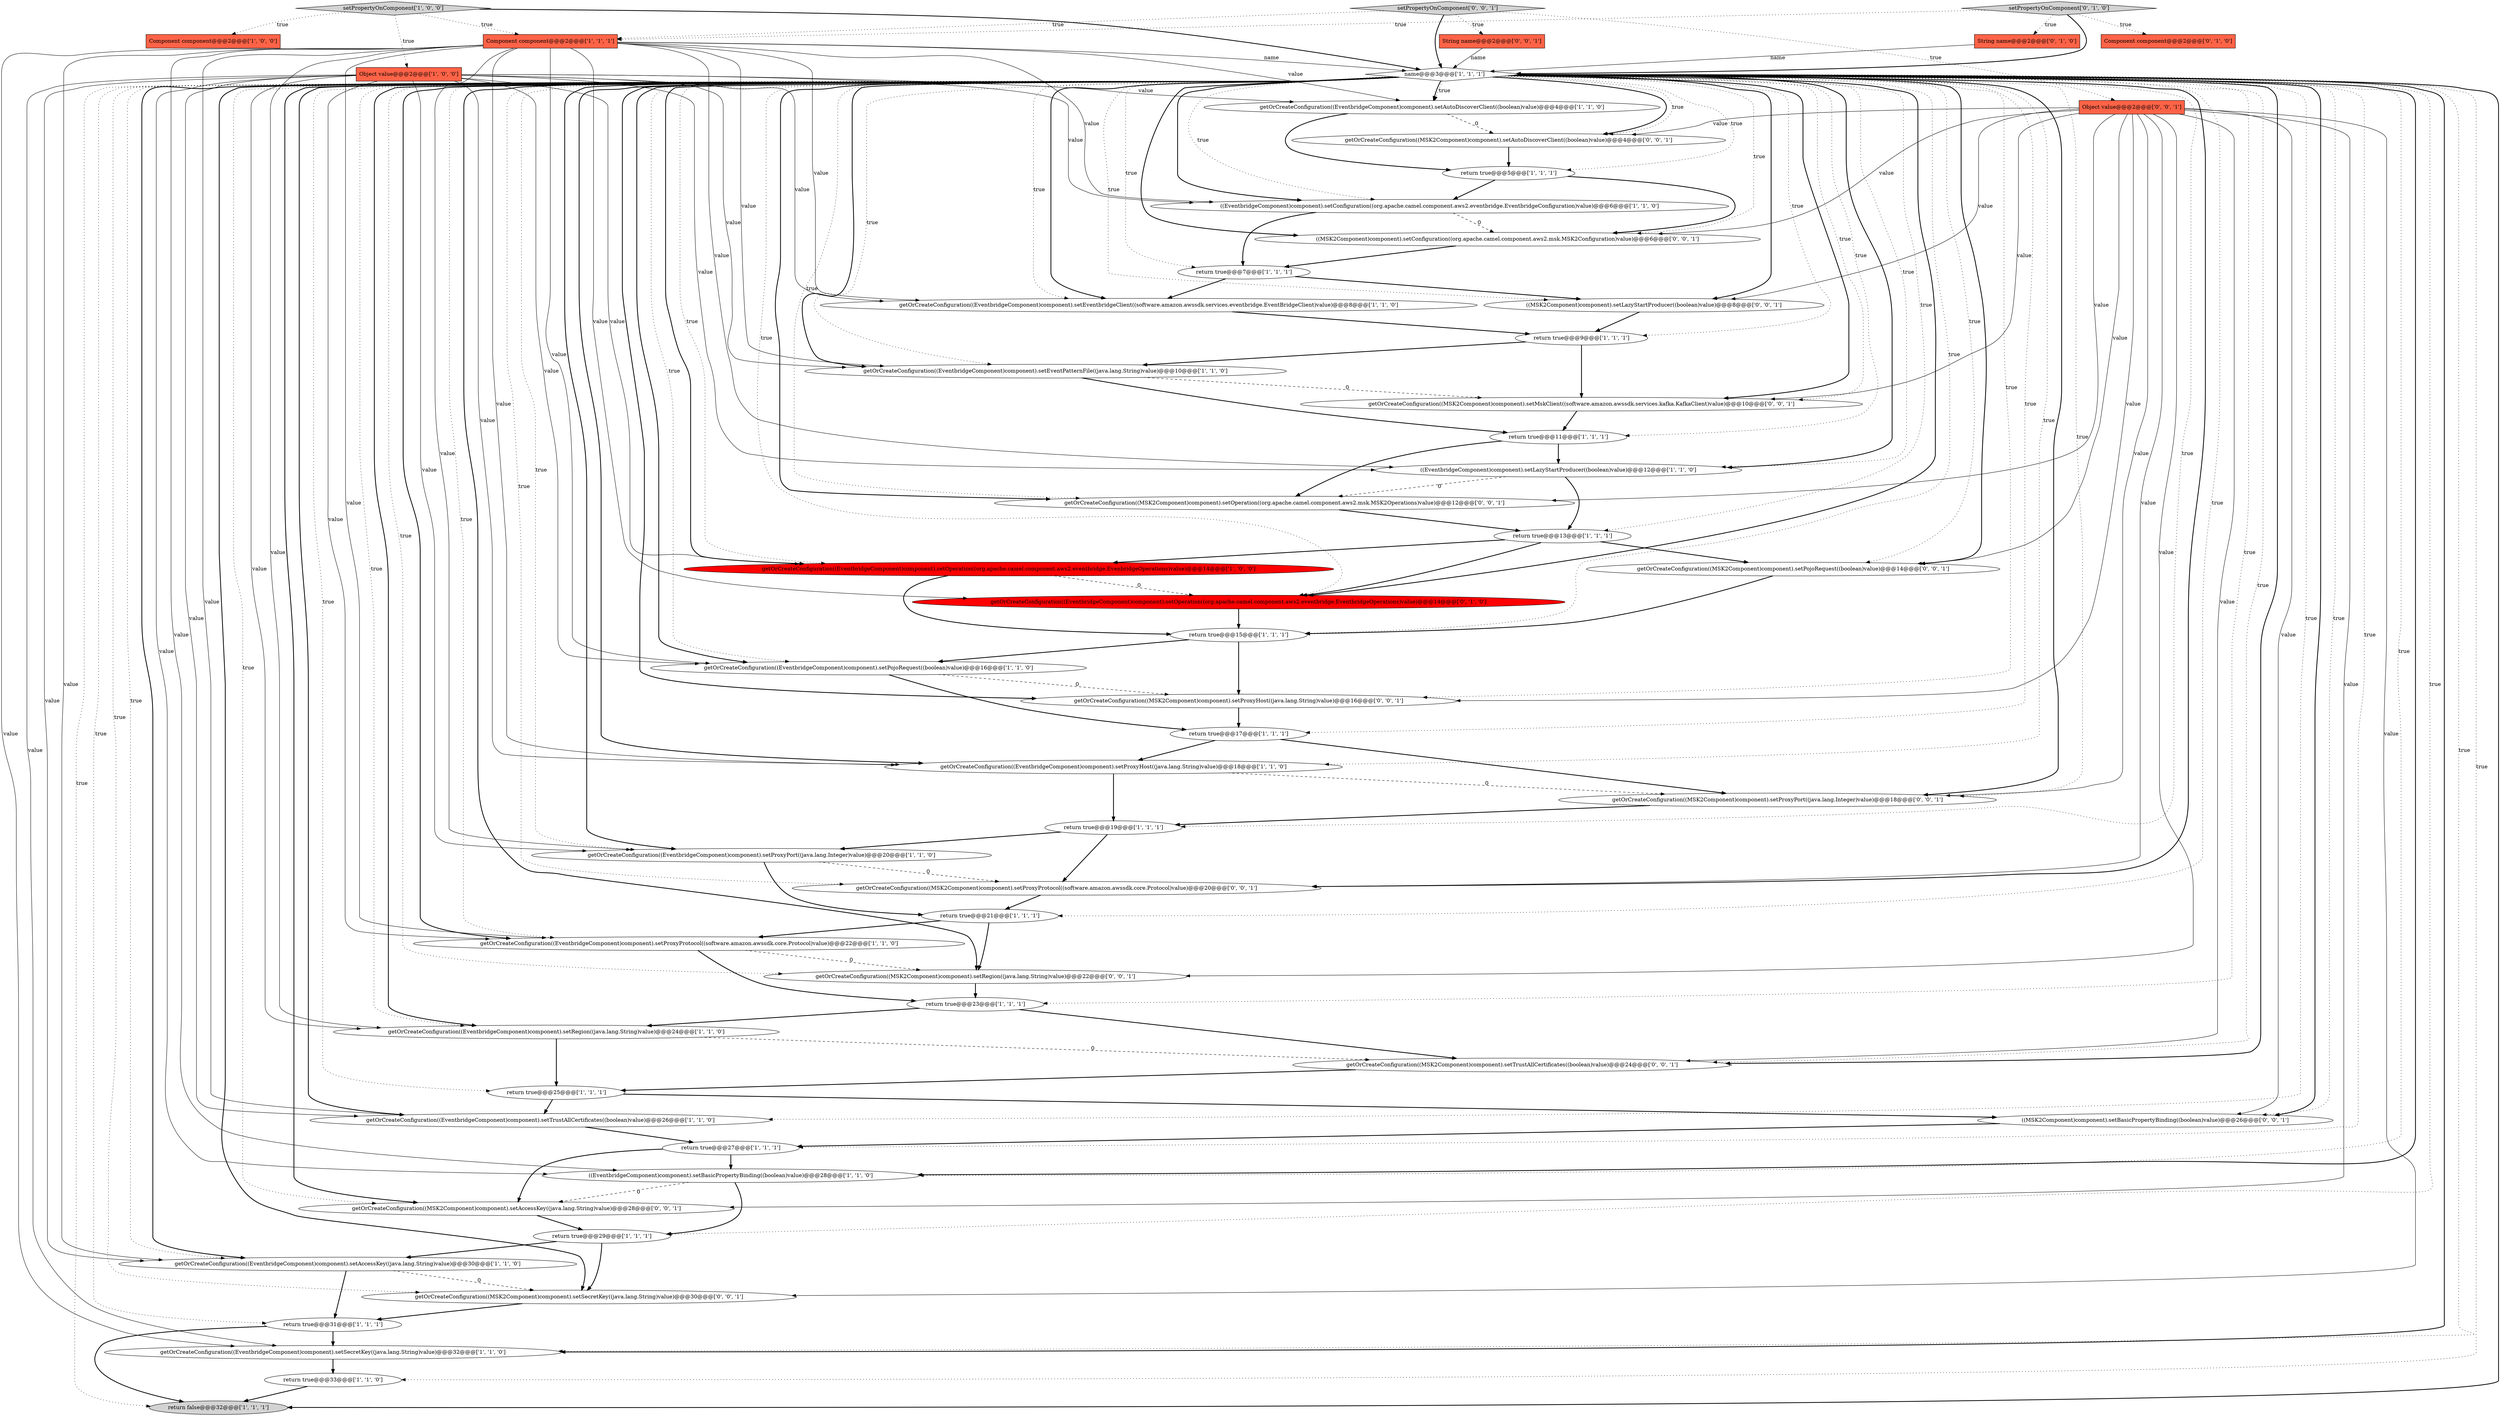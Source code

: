digraph {
21 [style = filled, label = "getOrCreateConfiguration((EventbridgeComponent)component).setOperation((org.apache.camel.component.aws2.eventbridge.EvenbridgeOperations)value)@@@14@@@['1', '0', '0']", fillcolor = red, shape = ellipse image = "AAA1AAABBB1BBB"];
4 [style = filled, label = "((EventbridgeComponent)component).setLazyStartProducer((boolean)value)@@@12@@@['1', '1', '0']", fillcolor = white, shape = ellipse image = "AAA0AAABBB1BBB"];
8 [style = filled, label = "Component component@@@2@@@['1', '0', '0']", fillcolor = tomato, shape = box image = "AAA0AAABBB1BBB"];
16 [style = filled, label = "return true@@@19@@@['1', '1', '1']", fillcolor = white, shape = ellipse image = "AAA0AAABBB1BBB"];
50 [style = filled, label = "getOrCreateConfiguration((MSK2Component)component).setAccessKey((java.lang.String)value)@@@28@@@['0', '0', '1']", fillcolor = white, shape = ellipse image = "AAA0AAABBB3BBB"];
9 [style = filled, label = "name@@@3@@@['1', '1', '1']", fillcolor = white, shape = diamond image = "AAA0AAABBB1BBB"];
47 [style = filled, label = "getOrCreateConfiguration((MSK2Component)component).setTrustAllCertificates((boolean)value)@@@24@@@['0', '0', '1']", fillcolor = white, shape = ellipse image = "AAA0AAABBB3BBB"];
41 [style = filled, label = "((MSK2Component)component).setBasicPropertyBinding((boolean)value)@@@26@@@['0', '0', '1']", fillcolor = white, shape = ellipse image = "AAA0AAABBB3BBB"];
17 [style = filled, label = "getOrCreateConfiguration((EventbridgeComponent)component).setProxyProtocol((software.amazon.awssdk.core.Protocol)value)@@@22@@@['1', '1', '0']", fillcolor = white, shape = ellipse image = "AAA0AAABBB1BBB"];
39 [style = filled, label = "String name@@@2@@@['0', '1', '0']", fillcolor = tomato, shape = box image = "AAA0AAABBB2BBB"];
11 [style = filled, label = "getOrCreateConfiguration((EventbridgeComponent)component).setEventPatternFile((java.lang.String)value)@@@10@@@['1', '1', '0']", fillcolor = white, shape = ellipse image = "AAA0AAABBB1BBB"];
48 [style = filled, label = "getOrCreateConfiguration((MSK2Component)component).setProxyHost((java.lang.String)value)@@@16@@@['0', '0', '1']", fillcolor = white, shape = ellipse image = "AAA0AAABBB3BBB"];
30 [style = filled, label = "getOrCreateConfiguration((EventbridgeComponent)component).setTrustAllCertificates((boolean)value)@@@26@@@['1', '1', '0']", fillcolor = white, shape = ellipse image = "AAA0AAABBB1BBB"];
5 [style = filled, label = "Object value@@@2@@@['1', '0', '0']", fillcolor = tomato, shape = box image = "AAA0AAABBB1BBB"];
25 [style = filled, label = "return true@@@23@@@['1', '1', '1']", fillcolor = white, shape = ellipse image = "AAA0AAABBB1BBB"];
38 [style = filled, label = "Component component@@@2@@@['0', '1', '0']", fillcolor = tomato, shape = box image = "AAA0AAABBB2BBB"];
29 [style = filled, label = "setPropertyOnComponent['1', '0', '0']", fillcolor = lightgray, shape = diamond image = "AAA0AAABBB1BBB"];
31 [style = filled, label = "return true@@@33@@@['1', '1', '0']", fillcolor = white, shape = ellipse image = "AAA0AAABBB1BBB"];
56 [style = filled, label = "getOrCreateConfiguration((MSK2Component)component).setAutoDiscoverClient((boolean)value)@@@4@@@['0', '0', '1']", fillcolor = white, shape = ellipse image = "AAA0AAABBB3BBB"];
28 [style = filled, label = "return true@@@17@@@['1', '1', '1']", fillcolor = white, shape = ellipse image = "AAA0AAABBB1BBB"];
42 [style = filled, label = "getOrCreateConfiguration((MSK2Component)component).setProxyPort((java.lang.Integer)value)@@@18@@@['0', '0', '1']", fillcolor = white, shape = ellipse image = "AAA0AAABBB3BBB"];
51 [style = filled, label = "getOrCreateConfiguration((MSK2Component)component).setPojoRequest((boolean)value)@@@14@@@['0', '0', '1']", fillcolor = white, shape = ellipse image = "AAA0AAABBB3BBB"];
23 [style = filled, label = "Component component@@@2@@@['1', '1', '1']", fillcolor = tomato, shape = box image = "AAA0AAABBB1BBB"];
35 [style = filled, label = "return true@@@25@@@['1', '1', '1']", fillcolor = white, shape = ellipse image = "AAA0AAABBB1BBB"];
36 [style = filled, label = "getOrCreateConfiguration((EventbridgeComponent)component).setOperation((org.apache.camel.component.aws2.eventbridge.EventbridgeOperations)value)@@@14@@@['0', '1', '0']", fillcolor = red, shape = ellipse image = "AAA1AAABBB2BBB"];
44 [style = filled, label = "((MSK2Component)component).setConfiguration((org.apache.camel.component.aws2.msk.MSK2Configuration)value)@@@6@@@['0', '0', '1']", fillcolor = white, shape = ellipse image = "AAA0AAABBB3BBB"];
54 [style = filled, label = "getOrCreateConfiguration((MSK2Component)component).setSecretKey((java.lang.String)value)@@@30@@@['0', '0', '1']", fillcolor = white, shape = ellipse image = "AAA0AAABBB3BBB"];
22 [style = filled, label = "getOrCreateConfiguration((EventbridgeComponent)component).setProxyHost((java.lang.String)value)@@@18@@@['1', '1', '0']", fillcolor = white, shape = ellipse image = "AAA0AAABBB1BBB"];
6 [style = filled, label = "return true@@@11@@@['1', '1', '1']", fillcolor = white, shape = ellipse image = "AAA0AAABBB1BBB"];
53 [style = filled, label = "((MSK2Component)component).setLazyStartProducer((boolean)value)@@@8@@@['0', '0', '1']", fillcolor = white, shape = ellipse image = "AAA0AAABBB3BBB"];
1 [style = filled, label = "return true@@@29@@@['1', '1', '1']", fillcolor = white, shape = ellipse image = "AAA0AAABBB1BBB"];
18 [style = filled, label = "getOrCreateConfiguration((EventbridgeComponent)component).setAccessKey((java.lang.String)value)@@@30@@@['1', '1', '0']", fillcolor = white, shape = ellipse image = "AAA0AAABBB1BBB"];
19 [style = filled, label = "return true@@@5@@@['1', '1', '1']", fillcolor = white, shape = ellipse image = "AAA0AAABBB1BBB"];
27 [style = filled, label = "getOrCreateConfiguration((EventbridgeComponent)component).setSecretKey((java.lang.String)value)@@@32@@@['1', '1', '0']", fillcolor = white, shape = ellipse image = "AAA0AAABBB1BBB"];
46 [style = filled, label = "Object value@@@2@@@['0', '0', '1']", fillcolor = tomato, shape = box image = "AAA0AAABBB3BBB"];
2 [style = filled, label = "return true@@@31@@@['1', '1', '1']", fillcolor = white, shape = ellipse image = "AAA0AAABBB1BBB"];
37 [style = filled, label = "setPropertyOnComponent['0', '1', '0']", fillcolor = lightgray, shape = diamond image = "AAA0AAABBB2BBB"];
49 [style = filled, label = "getOrCreateConfiguration((MSK2Component)component).setRegion((java.lang.String)value)@@@22@@@['0', '0', '1']", fillcolor = white, shape = ellipse image = "AAA0AAABBB3BBB"];
15 [style = filled, label = "return true@@@27@@@['1', '1', '1']", fillcolor = white, shape = ellipse image = "AAA0AAABBB1BBB"];
55 [style = filled, label = "getOrCreateConfiguration((MSK2Component)component).setMskClient((software.amazon.awssdk.services.kafka.KafkaClient)value)@@@10@@@['0', '0', '1']", fillcolor = white, shape = ellipse image = "AAA0AAABBB3BBB"];
10 [style = filled, label = "return true@@@7@@@['1', '1', '1']", fillcolor = white, shape = ellipse image = "AAA0AAABBB1BBB"];
20 [style = filled, label = "return true@@@9@@@['1', '1', '1']", fillcolor = white, shape = ellipse image = "AAA0AAABBB1BBB"];
26 [style = filled, label = "getOrCreateConfiguration((EventbridgeComponent)component).setRegion((java.lang.String)value)@@@24@@@['1', '1', '0']", fillcolor = white, shape = ellipse image = "AAA0AAABBB1BBB"];
32 [style = filled, label = "getOrCreateConfiguration((EventbridgeComponent)component).setAutoDiscoverClient((boolean)value)@@@4@@@['1', '1', '0']", fillcolor = white, shape = ellipse image = "AAA0AAABBB1BBB"];
52 [style = filled, label = "getOrCreateConfiguration((MSK2Component)component).setOperation((org.apache.camel.component.aws2.msk.MSK2Operations)value)@@@12@@@['0', '0', '1']", fillcolor = white, shape = ellipse image = "AAA0AAABBB3BBB"];
14 [style = filled, label = "return true@@@15@@@['1', '1', '1']", fillcolor = white, shape = ellipse image = "AAA0AAABBB1BBB"];
13 [style = filled, label = "getOrCreateConfiguration((EventbridgeComponent)component).setProxyPort((java.lang.Integer)value)@@@20@@@['1', '1', '0']", fillcolor = white, shape = ellipse image = "AAA0AAABBB1BBB"];
45 [style = filled, label = "setPropertyOnComponent['0', '0', '1']", fillcolor = lightgray, shape = diamond image = "AAA0AAABBB3BBB"];
33 [style = filled, label = "((EventbridgeComponent)component).setConfiguration((org.apache.camel.component.aws2.eventbridge.EventbridgeConfiguration)value)@@@6@@@['1', '1', '0']", fillcolor = white, shape = ellipse image = "AAA0AAABBB1BBB"];
43 [style = filled, label = "getOrCreateConfiguration((MSK2Component)component).setProxyProtocol((software.amazon.awssdk.core.Protocol)value)@@@20@@@['0', '0', '1']", fillcolor = white, shape = ellipse image = "AAA0AAABBB3BBB"];
34 [style = filled, label = "return true@@@21@@@['1', '1', '1']", fillcolor = white, shape = ellipse image = "AAA0AAABBB1BBB"];
0 [style = filled, label = "((EventbridgeComponent)component).setBasicPropertyBinding((boolean)value)@@@28@@@['1', '1', '0']", fillcolor = white, shape = ellipse image = "AAA0AAABBB1BBB"];
3 [style = filled, label = "getOrCreateConfiguration((EventbridgeComponent)component).setEventbridgeClient((software.amazon.awssdk.services.eventbridge.EventBridgeClient)value)@@@8@@@['1', '1', '0']", fillcolor = white, shape = ellipse image = "AAA0AAABBB1BBB"];
24 [style = filled, label = "return true@@@13@@@['1', '1', '1']", fillcolor = white, shape = ellipse image = "AAA0AAABBB1BBB"];
40 [style = filled, label = "String name@@@2@@@['0', '0', '1']", fillcolor = tomato, shape = box image = "AAA0AAABBB3BBB"];
12 [style = filled, label = "getOrCreateConfiguration((EventbridgeComponent)component).setPojoRequest((boolean)value)@@@16@@@['1', '1', '0']", fillcolor = white, shape = ellipse image = "AAA0AAABBB1BBB"];
7 [style = filled, label = "return false@@@32@@@['1', '1', '1']", fillcolor = lightgray, shape = ellipse image = "AAA0AAABBB1BBB"];
9->53 [style = bold, label=""];
9->50 [style = bold, label=""];
17->25 [style = bold, label=""];
9->12 [style = dotted, label="true"];
9->35 [style = dotted, label="true"];
5->3 [style = solid, label="value"];
9->11 [style = bold, label=""];
41->15 [style = bold, label=""];
35->41 [style = bold, label=""];
23->36 [style = solid, label="value"];
5->18 [style = solid, label="value"];
29->5 [style = dotted, label="true"];
10->53 [style = bold, label=""];
5->32 [style = solid, label="value"];
29->23 [style = dotted, label="true"];
9->43 [style = bold, label=""];
9->7 [style = bold, label=""];
39->9 [style = solid, label="name"];
23->4 [style = solid, label="value"];
29->8 [style = dotted, label="true"];
37->9 [style = bold, label=""];
19->44 [style = bold, label=""];
9->26 [style = bold, label=""];
23->22 [style = solid, label="value"];
52->24 [style = bold, label=""];
45->40 [style = dotted, label="true"];
37->38 [style = dotted, label="true"];
22->42 [style = dashed, label="0"];
9->56 [style = bold, label=""];
46->41 [style = solid, label="value"];
24->21 [style = bold, label=""];
9->49 [style = dotted, label="true"];
46->53 [style = solid, label="value"];
15->0 [style = bold, label=""];
34->17 [style = bold, label=""];
26->35 [style = bold, label=""];
9->21 [style = bold, label=""];
9->47 [style = bold, label=""];
16->43 [style = bold, label=""];
9->48 [style = dotted, label="true"];
5->26 [style = solid, label="value"];
9->15 [style = dotted, label="true"];
28->42 [style = bold, label=""];
9->52 [style = bold, label=""];
23->3 [style = solid, label="value"];
9->53 [style = dotted, label="true"];
5->22 [style = solid, label="value"];
14->48 [style = bold, label=""];
9->32 [style = dotted, label="true"];
9->28 [style = dotted, label="true"];
9->41 [style = dotted, label="true"];
13->34 [style = bold, label=""];
9->33 [style = dotted, label="true"];
25->47 [style = bold, label=""];
9->26 [style = dotted, label="true"];
9->51 [style = bold, label=""];
45->23 [style = dotted, label="true"];
12->28 [style = bold, label=""];
33->44 [style = dashed, label="0"];
9->33 [style = bold, label=""];
23->18 [style = solid, label="value"];
15->50 [style = bold, label=""];
23->27 [style = solid, label="value"];
9->32 [style = bold, label=""];
5->33 [style = solid, label="value"];
53->20 [style = bold, label=""];
9->31 [style = dotted, label="true"];
27->31 [style = bold, label=""];
26->47 [style = dashed, label="0"];
9->17 [style = bold, label=""];
9->48 [style = bold, label=""];
5->17 [style = solid, label="value"];
5->0 [style = solid, label="value"];
9->42 [style = dotted, label="true"];
23->33 [style = solid, label="value"];
9->21 [style = dotted, label="true"];
36->14 [style = bold, label=""];
23->32 [style = solid, label="value"];
21->36 [style = dashed, label="0"];
23->0 [style = solid, label="value"];
40->9 [style = solid, label="name"];
46->50 [style = solid, label="value"];
9->54 [style = bold, label=""];
6->4 [style = bold, label=""];
49->25 [style = bold, label=""];
9->24 [style = dotted, label="true"];
51->14 [style = bold, label=""];
23->13 [style = solid, label="value"];
18->54 [style = dashed, label="0"];
54->2 [style = bold, label=""];
9->13 [style = dotted, label="true"];
9->44 [style = bold, label=""];
25->26 [style = bold, label=""];
9->43 [style = dotted, label="true"];
5->30 [style = solid, label="value"];
9->4 [style = dotted, label="true"];
2->27 [style = bold, label=""];
9->55 [style = dotted, label="true"];
4->52 [style = dashed, label="0"];
48->28 [style = bold, label=""];
9->10 [style = dotted, label="true"];
43->34 [style = bold, label=""];
12->48 [style = dashed, label="0"];
0->50 [style = dashed, label="0"];
9->3 [style = dotted, label="true"];
30->15 [style = bold, label=""];
9->22 [style = bold, label=""];
19->33 [style = bold, label=""];
5->4 [style = solid, label="value"];
9->54 [style = dotted, label="true"];
24->51 [style = bold, label=""];
16->13 [style = bold, label=""];
9->0 [style = dotted, label="true"];
4->24 [style = bold, label=""];
13->43 [style = dashed, label="0"];
9->42 [style = bold, label=""];
46->52 [style = solid, label="value"];
46->54 [style = solid, label="value"];
45->46 [style = dotted, label="true"];
22->16 [style = bold, label=""];
34->49 [style = bold, label=""];
9->11 [style = dotted, label="true"];
23->12 [style = solid, label="value"];
23->17 [style = solid, label="value"];
42->16 [style = bold, label=""];
46->55 [style = solid, label="value"];
5->13 [style = solid, label="value"];
32->19 [style = bold, label=""];
46->47 [style = solid, label="value"];
31->7 [style = bold, label=""];
23->9 [style = solid, label="name"];
9->44 [style = dotted, label="true"];
9->27 [style = bold, label=""];
9->19 [style = dotted, label="true"];
9->51 [style = dotted, label="true"];
9->18 [style = bold, label=""];
9->52 [style = dotted, label="true"];
0->1 [style = bold, label=""];
1->54 [style = bold, label=""];
9->20 [style = dotted, label="true"];
9->1 [style = dotted, label="true"];
46->49 [style = solid, label="value"];
46->56 [style = solid, label="value"];
9->3 [style = bold, label=""];
55->6 [style = bold, label=""];
5->11 [style = solid, label="value"];
9->12 [style = bold, label=""];
9->16 [style = dotted, label="true"];
9->7 [style = dotted, label="true"];
9->49 [style = bold, label=""];
11->55 [style = dashed, label="0"];
9->22 [style = dotted, label="true"];
9->30 [style = dotted, label="true"];
46->43 [style = solid, label="value"];
35->30 [style = bold, label=""];
45->9 [style = bold, label=""];
28->22 [style = bold, label=""];
20->11 [style = bold, label=""];
21->14 [style = bold, label=""];
9->36 [style = bold, label=""];
9->0 [style = bold, label=""];
9->17 [style = dotted, label="true"];
9->4 [style = bold, label=""];
46->48 [style = solid, label="value"];
9->36 [style = dotted, label="true"];
11->6 [style = bold, label=""];
29->9 [style = bold, label=""];
44->10 [style = bold, label=""];
10->3 [style = bold, label=""];
1->18 [style = bold, label=""];
9->30 [style = bold, label=""];
33->10 [style = bold, label=""];
18->2 [style = bold, label=""];
17->49 [style = dashed, label="0"];
9->6 [style = dotted, label="true"];
47->35 [style = bold, label=""];
6->52 [style = bold, label=""];
9->14 [style = dotted, label="true"];
20->55 [style = bold, label=""];
9->25 [style = dotted, label="true"];
23->30 [style = solid, label="value"];
23->26 [style = solid, label="value"];
9->27 [style = dotted, label="true"];
9->55 [style = bold, label=""];
9->41 [style = bold, label=""];
24->36 [style = bold, label=""];
9->50 [style = dotted, label="true"];
9->56 [style = dotted, label="true"];
3->20 [style = bold, label=""];
46->44 [style = solid, label="value"];
32->56 [style = dashed, label="0"];
9->34 [style = dotted, label="true"];
50->1 [style = bold, label=""];
9->2 [style = dotted, label="true"];
37->39 [style = dotted, label="true"];
46->42 [style = solid, label="value"];
14->12 [style = bold, label=""];
56->19 [style = bold, label=""];
23->11 [style = solid, label="value"];
9->18 [style = dotted, label="true"];
9->47 [style = dotted, label="true"];
2->7 [style = bold, label=""];
37->23 [style = dotted, label="true"];
5->21 [style = solid, label="value"];
5->27 [style = solid, label="value"];
5->12 [style = solid, label="value"];
46->51 [style = solid, label="value"];
9->13 [style = bold, label=""];
}
